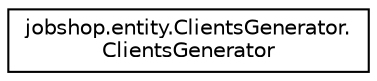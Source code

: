 digraph "Graphical Class Hierarchy"
{
  edge [fontname="Helvetica",fontsize="10",labelfontname="Helvetica",labelfontsize="10"];
  node [fontname="Helvetica",fontsize="10",shape=record];
  rankdir="LR";
  Node1 [label="jobshop.entity.ClientsGenerator.\lClientsGenerator",height=0.2,width=0.4,color="black", fillcolor="white", style="filled",URL="$classjobshop_1_1entity_1_1_clients_generator_1_1_clients_generator.html"];
}
